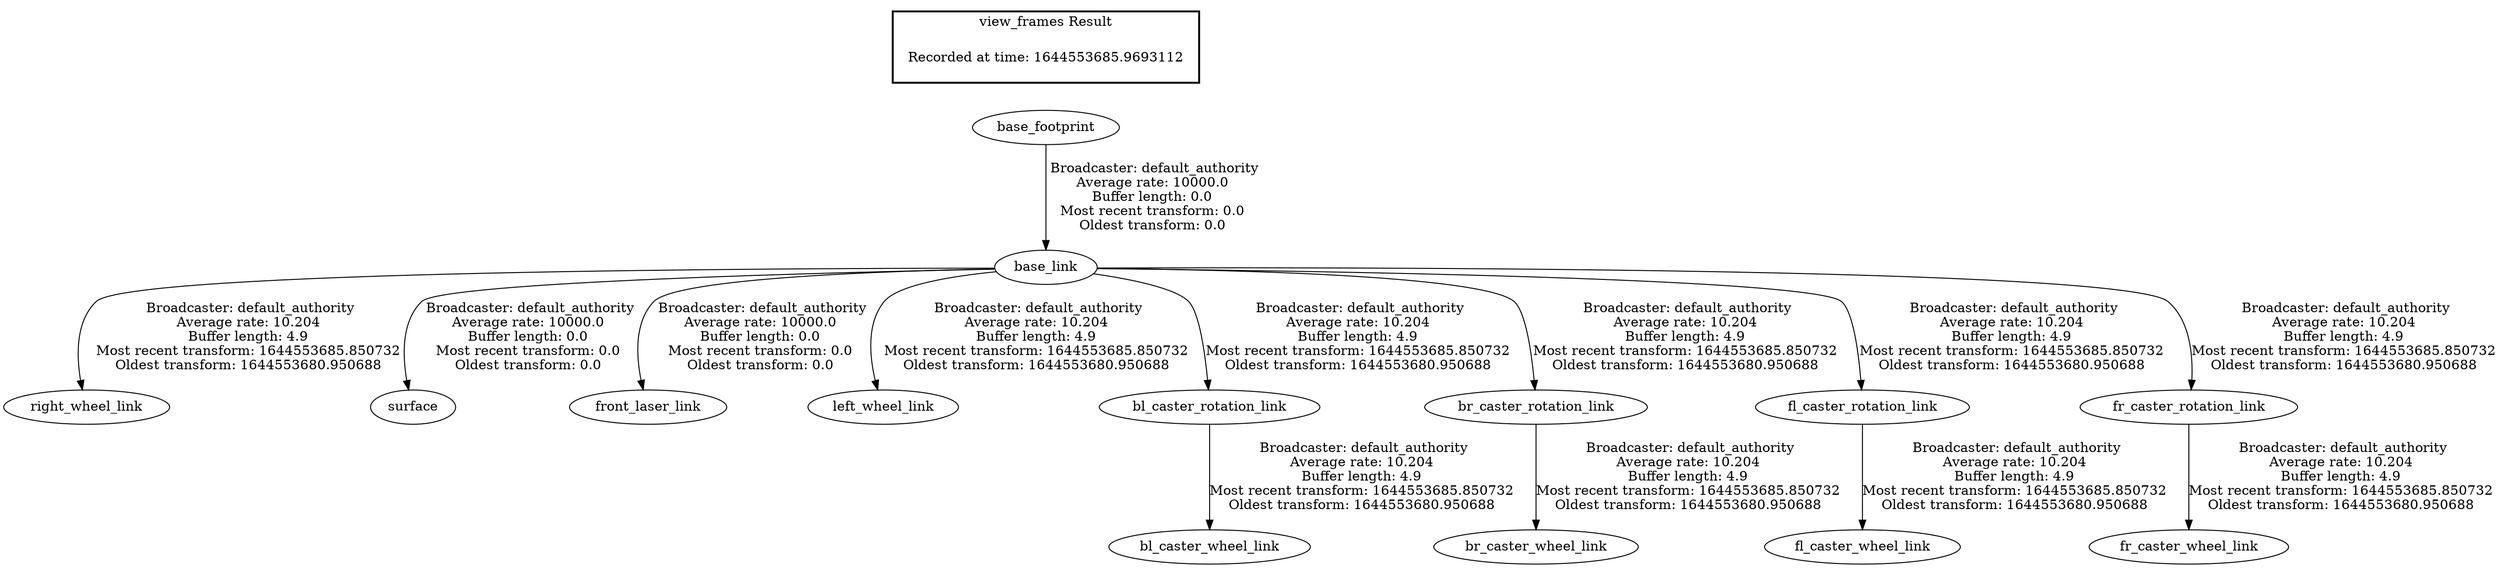 digraph G {
"base_link" -> "right_wheel_link"[label=" Broadcaster: default_authority\nAverage rate: 10.204\nBuffer length: 4.9\nMost recent transform: 1644553685.850732\nOldest transform: 1644553680.950688\n"];
"base_footprint" -> "base_link"[label=" Broadcaster: default_authority\nAverage rate: 10000.0\nBuffer length: 0.0\nMost recent transform: 0.0\nOldest transform: 0.0\n"];
"base_link" -> "surface"[label=" Broadcaster: default_authority\nAverage rate: 10000.0\nBuffer length: 0.0\nMost recent transform: 0.0\nOldest transform: 0.0\n"];
"base_link" -> "front_laser_link"[label=" Broadcaster: default_authority\nAverage rate: 10000.0\nBuffer length: 0.0\nMost recent transform: 0.0\nOldest transform: 0.0\n"];
"base_link" -> "left_wheel_link"[label=" Broadcaster: default_authority\nAverage rate: 10.204\nBuffer length: 4.9\nMost recent transform: 1644553685.850732\nOldest transform: 1644553680.950688\n"];
"base_link" -> "bl_caster_rotation_link"[label=" Broadcaster: default_authority\nAverage rate: 10.204\nBuffer length: 4.9\nMost recent transform: 1644553685.850732\nOldest transform: 1644553680.950688\n"];
"bl_caster_rotation_link" -> "bl_caster_wheel_link"[label=" Broadcaster: default_authority\nAverage rate: 10.204\nBuffer length: 4.9\nMost recent transform: 1644553685.850732\nOldest transform: 1644553680.950688\n"];
"base_link" -> "br_caster_rotation_link"[label=" Broadcaster: default_authority\nAverage rate: 10.204\nBuffer length: 4.9\nMost recent transform: 1644553685.850732\nOldest transform: 1644553680.950688\n"];
"br_caster_rotation_link" -> "br_caster_wheel_link"[label=" Broadcaster: default_authority\nAverage rate: 10.204\nBuffer length: 4.9\nMost recent transform: 1644553685.850732\nOldest transform: 1644553680.950688\n"];
"base_link" -> "fl_caster_rotation_link"[label=" Broadcaster: default_authority\nAverage rate: 10.204\nBuffer length: 4.9\nMost recent transform: 1644553685.850732\nOldest transform: 1644553680.950688\n"];
"fl_caster_rotation_link" -> "fl_caster_wheel_link"[label=" Broadcaster: default_authority\nAverage rate: 10.204\nBuffer length: 4.9\nMost recent transform: 1644553685.850732\nOldest transform: 1644553680.950688\n"];
"base_link" -> "fr_caster_rotation_link"[label=" Broadcaster: default_authority\nAverage rate: 10.204\nBuffer length: 4.9\nMost recent transform: 1644553685.850732\nOldest transform: 1644553680.950688\n"];
"fr_caster_rotation_link" -> "fr_caster_wheel_link"[label=" Broadcaster: default_authority\nAverage rate: 10.204\nBuffer length: 4.9\nMost recent transform: 1644553685.850732\nOldest transform: 1644553680.950688\n"];
edge [style=invis];
 subgraph cluster_legend { style=bold; color=black; label ="view_frames Result";
"Recorded at time: 1644553685.9693112"[ shape=plaintext ] ;
}->"base_footprint";
}